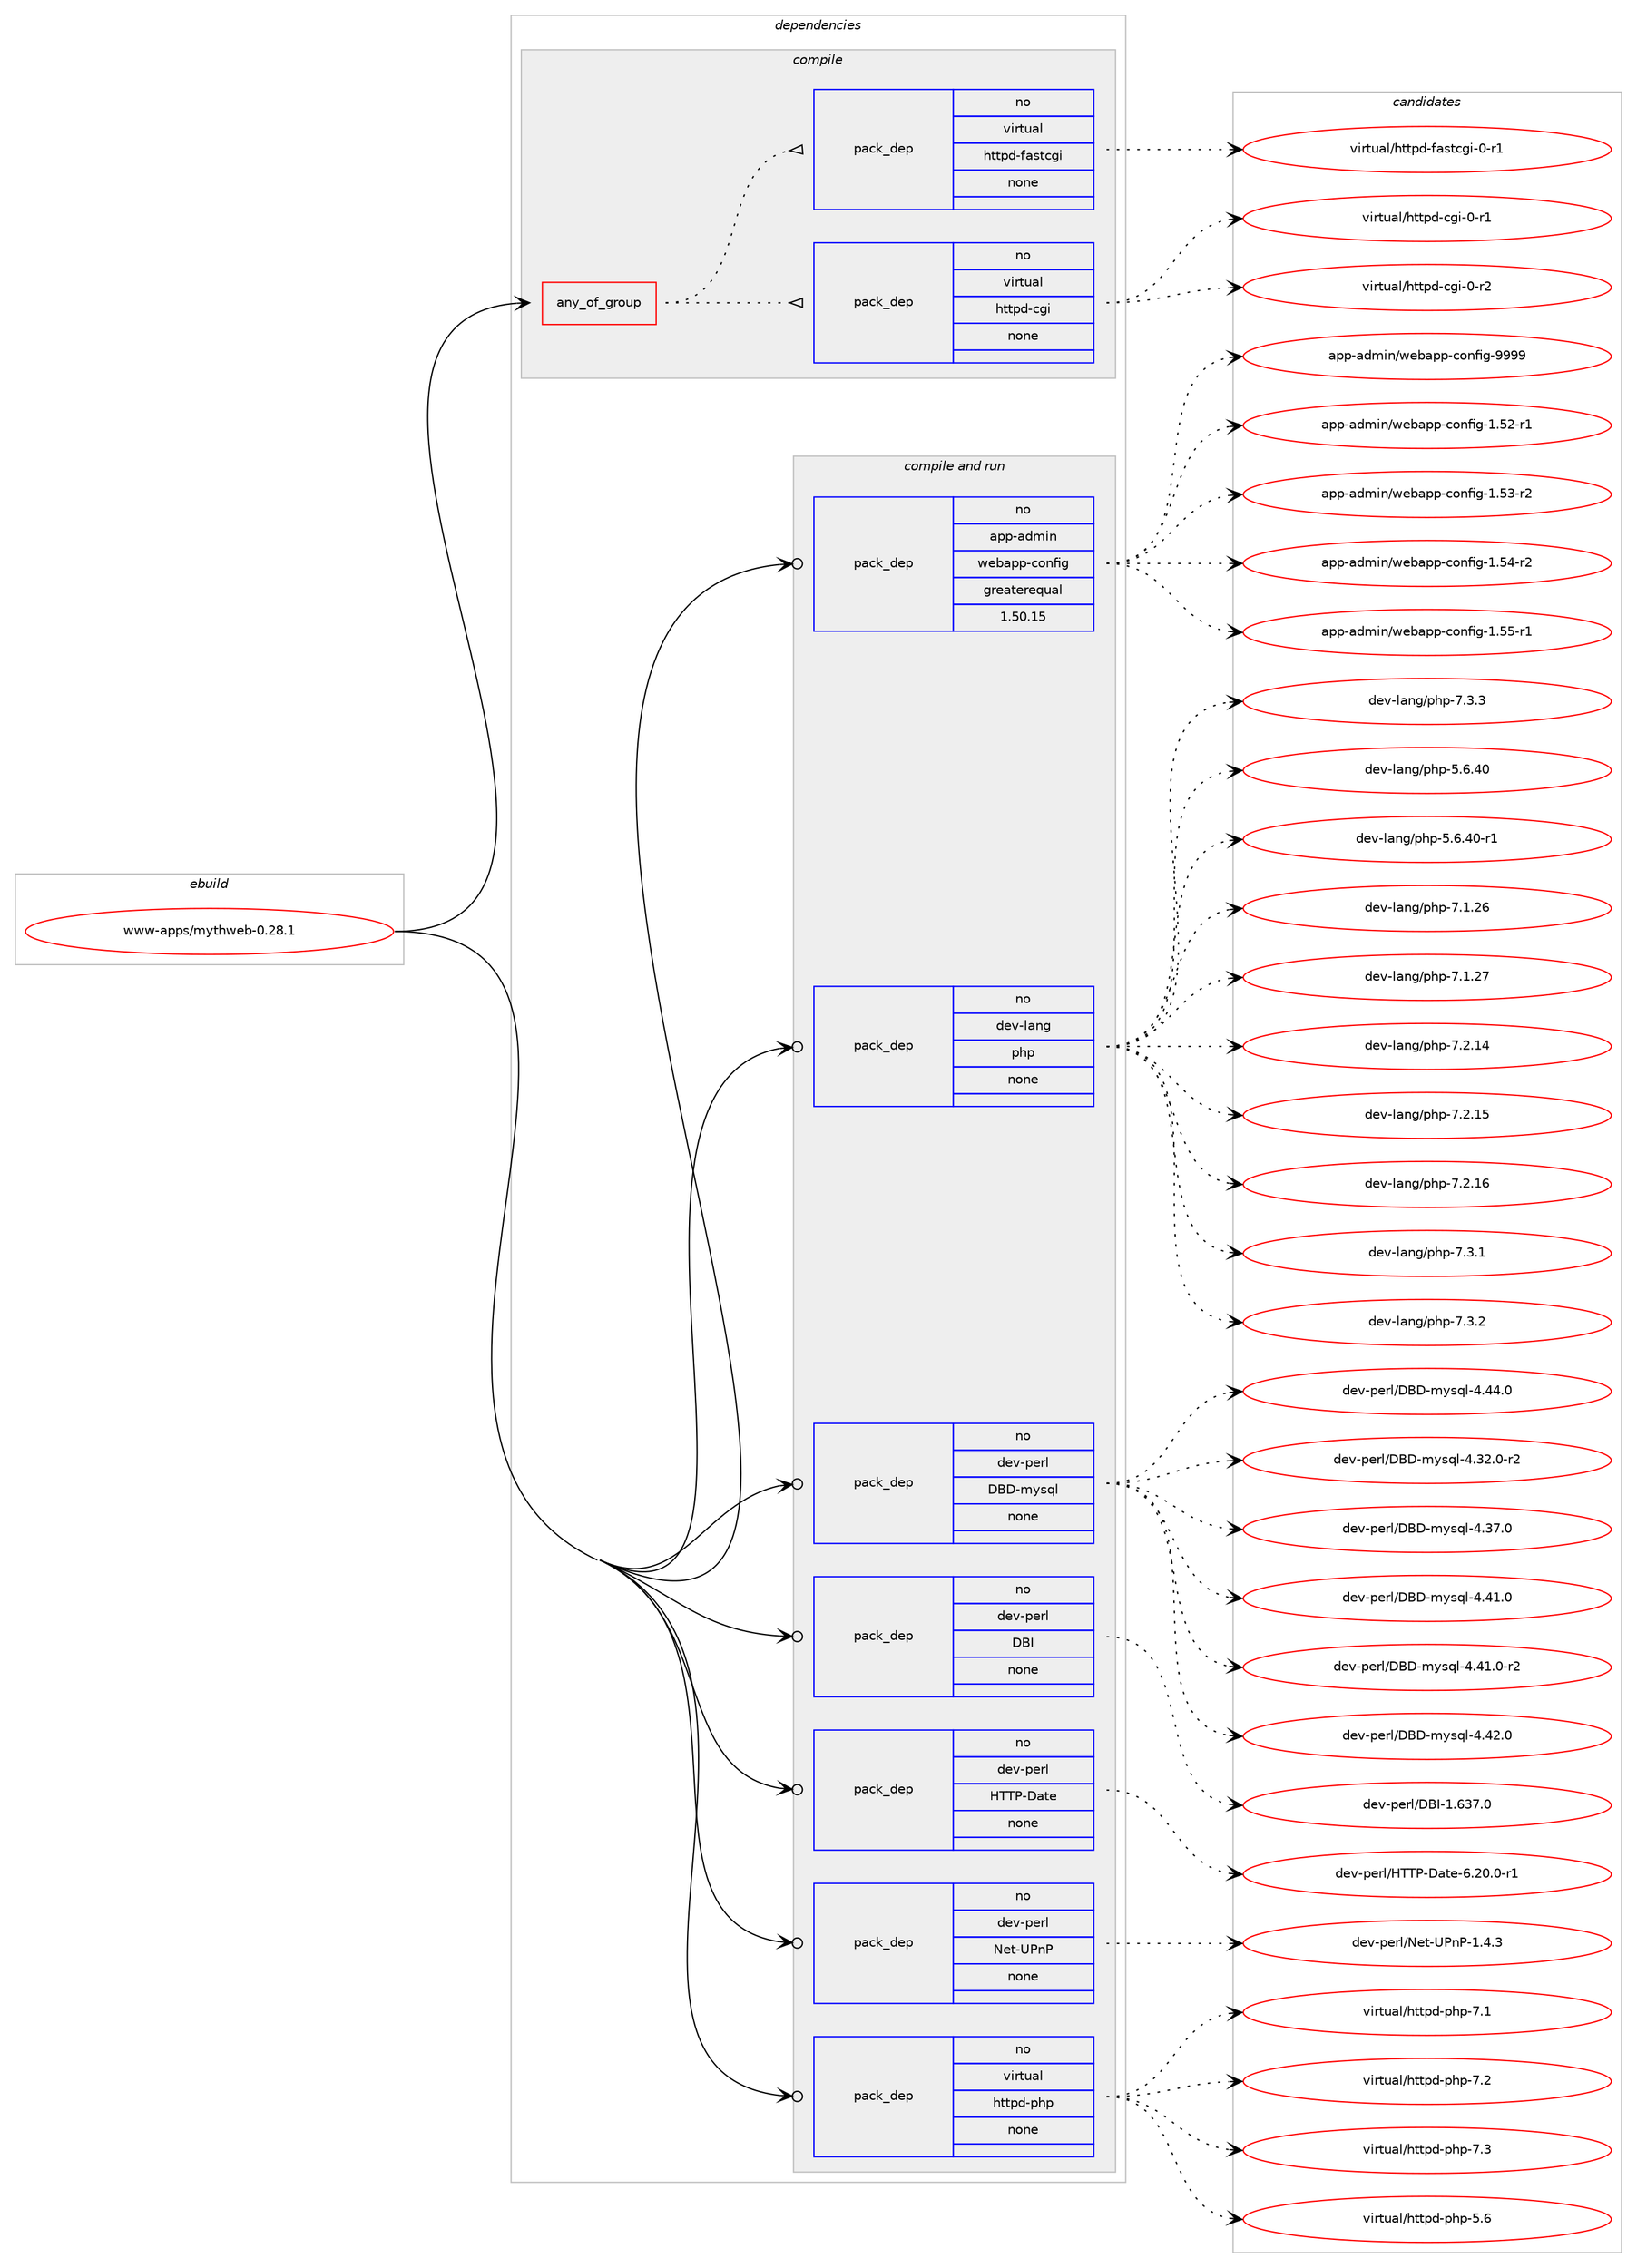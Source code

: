 digraph prolog {

# *************
# Graph options
# *************

newrank=true;
concentrate=true;
compound=true;
graph [rankdir=LR,fontname=Helvetica,fontsize=10,ranksep=1.5];#, ranksep=2.5, nodesep=0.2];
edge  [arrowhead=vee];
node  [fontname=Helvetica,fontsize=10];

# **********
# The ebuild
# **********

subgraph cluster_leftcol {
color=gray;
rank=same;
label=<<i>ebuild</i>>;
id [label="www-apps/mythweb-0.28.1", color=red, width=4, href="../www-apps/mythweb-0.28.1.svg"];
}

# ****************
# The dependencies
# ****************

subgraph cluster_midcol {
color=gray;
label=<<i>dependencies</i>>;
subgraph cluster_compile {
fillcolor="#eeeeee";
style=filled;
label=<<i>compile</i>>;
subgraph any28193 {
dependency1745493 [label=<<TABLE BORDER="0" CELLBORDER="1" CELLSPACING="0" CELLPADDING="4"><TR><TD CELLPADDING="10">any_of_group</TD></TR></TABLE>>, shape=none, color=red];subgraph pack1253085 {
dependency1745494 [label=<<TABLE BORDER="0" CELLBORDER="1" CELLSPACING="0" CELLPADDING="4" WIDTH="220"><TR><TD ROWSPAN="6" CELLPADDING="30">pack_dep</TD></TR><TR><TD WIDTH="110">no</TD></TR><TR><TD>virtual</TD></TR><TR><TD>httpd-cgi</TD></TR><TR><TD>none</TD></TR><TR><TD></TD></TR></TABLE>>, shape=none, color=blue];
}
dependency1745493:e -> dependency1745494:w [weight=20,style="dotted",arrowhead="oinv"];
subgraph pack1253086 {
dependency1745495 [label=<<TABLE BORDER="0" CELLBORDER="1" CELLSPACING="0" CELLPADDING="4" WIDTH="220"><TR><TD ROWSPAN="6" CELLPADDING="30">pack_dep</TD></TR><TR><TD WIDTH="110">no</TD></TR><TR><TD>virtual</TD></TR><TR><TD>httpd-fastcgi</TD></TR><TR><TD>none</TD></TR><TR><TD></TD></TR></TABLE>>, shape=none, color=blue];
}
dependency1745493:e -> dependency1745495:w [weight=20,style="dotted",arrowhead="oinv"];
}
id:e -> dependency1745493:w [weight=20,style="solid",arrowhead="vee"];
}
subgraph cluster_compileandrun {
fillcolor="#eeeeee";
style=filled;
label=<<i>compile and run</i>>;
subgraph pack1253087 {
dependency1745496 [label=<<TABLE BORDER="0" CELLBORDER="1" CELLSPACING="0" CELLPADDING="4" WIDTH="220"><TR><TD ROWSPAN="6" CELLPADDING="30">pack_dep</TD></TR><TR><TD WIDTH="110">no</TD></TR><TR><TD>app-admin</TD></TR><TR><TD>webapp-config</TD></TR><TR><TD>greaterequal</TD></TR><TR><TD>1.50.15</TD></TR></TABLE>>, shape=none, color=blue];
}
id:e -> dependency1745496:w [weight=20,style="solid",arrowhead="odotvee"];
subgraph pack1253088 {
dependency1745497 [label=<<TABLE BORDER="0" CELLBORDER="1" CELLSPACING="0" CELLPADDING="4" WIDTH="220"><TR><TD ROWSPAN="6" CELLPADDING="30">pack_dep</TD></TR><TR><TD WIDTH="110">no</TD></TR><TR><TD>dev-lang</TD></TR><TR><TD>php</TD></TR><TR><TD>none</TD></TR><TR><TD></TD></TR></TABLE>>, shape=none, color=blue];
}
id:e -> dependency1745497:w [weight=20,style="solid",arrowhead="odotvee"];
subgraph pack1253089 {
dependency1745498 [label=<<TABLE BORDER="0" CELLBORDER="1" CELLSPACING="0" CELLPADDING="4" WIDTH="220"><TR><TD ROWSPAN="6" CELLPADDING="30">pack_dep</TD></TR><TR><TD WIDTH="110">no</TD></TR><TR><TD>dev-perl</TD></TR><TR><TD>DBD-mysql</TD></TR><TR><TD>none</TD></TR><TR><TD></TD></TR></TABLE>>, shape=none, color=blue];
}
id:e -> dependency1745498:w [weight=20,style="solid",arrowhead="odotvee"];
subgraph pack1253090 {
dependency1745499 [label=<<TABLE BORDER="0" CELLBORDER="1" CELLSPACING="0" CELLPADDING="4" WIDTH="220"><TR><TD ROWSPAN="6" CELLPADDING="30">pack_dep</TD></TR><TR><TD WIDTH="110">no</TD></TR><TR><TD>dev-perl</TD></TR><TR><TD>DBI</TD></TR><TR><TD>none</TD></TR><TR><TD></TD></TR></TABLE>>, shape=none, color=blue];
}
id:e -> dependency1745499:w [weight=20,style="solid",arrowhead="odotvee"];
subgraph pack1253091 {
dependency1745500 [label=<<TABLE BORDER="0" CELLBORDER="1" CELLSPACING="0" CELLPADDING="4" WIDTH="220"><TR><TD ROWSPAN="6" CELLPADDING="30">pack_dep</TD></TR><TR><TD WIDTH="110">no</TD></TR><TR><TD>dev-perl</TD></TR><TR><TD>HTTP-Date</TD></TR><TR><TD>none</TD></TR><TR><TD></TD></TR></TABLE>>, shape=none, color=blue];
}
id:e -> dependency1745500:w [weight=20,style="solid",arrowhead="odotvee"];
subgraph pack1253092 {
dependency1745501 [label=<<TABLE BORDER="0" CELLBORDER="1" CELLSPACING="0" CELLPADDING="4" WIDTH="220"><TR><TD ROWSPAN="6" CELLPADDING="30">pack_dep</TD></TR><TR><TD WIDTH="110">no</TD></TR><TR><TD>dev-perl</TD></TR><TR><TD>Net-UPnP</TD></TR><TR><TD>none</TD></TR><TR><TD></TD></TR></TABLE>>, shape=none, color=blue];
}
id:e -> dependency1745501:w [weight=20,style="solid",arrowhead="odotvee"];
subgraph pack1253093 {
dependency1745502 [label=<<TABLE BORDER="0" CELLBORDER="1" CELLSPACING="0" CELLPADDING="4" WIDTH="220"><TR><TD ROWSPAN="6" CELLPADDING="30">pack_dep</TD></TR><TR><TD WIDTH="110">no</TD></TR><TR><TD>virtual</TD></TR><TR><TD>httpd-php</TD></TR><TR><TD>none</TD></TR><TR><TD></TD></TR></TABLE>>, shape=none, color=blue];
}
id:e -> dependency1745502:w [weight=20,style="solid",arrowhead="odotvee"];
}
subgraph cluster_run {
fillcolor="#eeeeee";
style=filled;
label=<<i>run</i>>;
}
}

# **************
# The candidates
# **************

subgraph cluster_choices {
rank=same;
color=gray;
label=<<i>candidates</i>>;

subgraph choice1253085 {
color=black;
nodesep=1;
choice1181051141161179710847104116116112100459910310545484511449 [label="virtual/httpd-cgi-0-r1", color=red, width=4,href="../virtual/httpd-cgi-0-r1.svg"];
choice1181051141161179710847104116116112100459910310545484511450 [label="virtual/httpd-cgi-0-r2", color=red, width=4,href="../virtual/httpd-cgi-0-r2.svg"];
dependency1745494:e -> choice1181051141161179710847104116116112100459910310545484511449:w [style=dotted,weight="100"];
dependency1745494:e -> choice1181051141161179710847104116116112100459910310545484511450:w [style=dotted,weight="100"];
}
subgraph choice1253086 {
color=black;
nodesep=1;
choice118105114116117971084710411611611210045102971151169910310545484511449 [label="virtual/httpd-fastcgi-0-r1", color=red, width=4,href="../virtual/httpd-fastcgi-0-r1.svg"];
dependency1745495:e -> choice118105114116117971084710411611611210045102971151169910310545484511449:w [style=dotted,weight="100"];
}
subgraph choice1253087 {
color=black;
nodesep=1;
choice971121124597100109105110471191019897112112459911111010210510345494653504511449 [label="app-admin/webapp-config-1.52-r1", color=red, width=4,href="../app-admin/webapp-config-1.52-r1.svg"];
choice971121124597100109105110471191019897112112459911111010210510345494653514511450 [label="app-admin/webapp-config-1.53-r2", color=red, width=4,href="../app-admin/webapp-config-1.53-r2.svg"];
choice971121124597100109105110471191019897112112459911111010210510345494653524511450 [label="app-admin/webapp-config-1.54-r2", color=red, width=4,href="../app-admin/webapp-config-1.54-r2.svg"];
choice971121124597100109105110471191019897112112459911111010210510345494653534511449 [label="app-admin/webapp-config-1.55-r1", color=red, width=4,href="../app-admin/webapp-config-1.55-r1.svg"];
choice97112112459710010910511047119101989711211245991111101021051034557575757 [label="app-admin/webapp-config-9999", color=red, width=4,href="../app-admin/webapp-config-9999.svg"];
dependency1745496:e -> choice971121124597100109105110471191019897112112459911111010210510345494653504511449:w [style=dotted,weight="100"];
dependency1745496:e -> choice971121124597100109105110471191019897112112459911111010210510345494653514511450:w [style=dotted,weight="100"];
dependency1745496:e -> choice971121124597100109105110471191019897112112459911111010210510345494653524511450:w [style=dotted,weight="100"];
dependency1745496:e -> choice971121124597100109105110471191019897112112459911111010210510345494653534511449:w [style=dotted,weight="100"];
dependency1745496:e -> choice97112112459710010910511047119101989711211245991111101021051034557575757:w [style=dotted,weight="100"];
}
subgraph choice1253088 {
color=black;
nodesep=1;
choice10010111845108971101034711210411245534654465248 [label="dev-lang/php-5.6.40", color=red, width=4,href="../dev-lang/php-5.6.40.svg"];
choice100101118451089711010347112104112455346544652484511449 [label="dev-lang/php-5.6.40-r1", color=red, width=4,href="../dev-lang/php-5.6.40-r1.svg"];
choice10010111845108971101034711210411245554649465054 [label="dev-lang/php-7.1.26", color=red, width=4,href="../dev-lang/php-7.1.26.svg"];
choice10010111845108971101034711210411245554649465055 [label="dev-lang/php-7.1.27", color=red, width=4,href="../dev-lang/php-7.1.27.svg"];
choice10010111845108971101034711210411245554650464952 [label="dev-lang/php-7.2.14", color=red, width=4,href="../dev-lang/php-7.2.14.svg"];
choice10010111845108971101034711210411245554650464953 [label="dev-lang/php-7.2.15", color=red, width=4,href="../dev-lang/php-7.2.15.svg"];
choice10010111845108971101034711210411245554650464954 [label="dev-lang/php-7.2.16", color=red, width=4,href="../dev-lang/php-7.2.16.svg"];
choice100101118451089711010347112104112455546514649 [label="dev-lang/php-7.3.1", color=red, width=4,href="../dev-lang/php-7.3.1.svg"];
choice100101118451089711010347112104112455546514650 [label="dev-lang/php-7.3.2", color=red, width=4,href="../dev-lang/php-7.3.2.svg"];
choice100101118451089711010347112104112455546514651 [label="dev-lang/php-7.3.3", color=red, width=4,href="../dev-lang/php-7.3.3.svg"];
dependency1745497:e -> choice10010111845108971101034711210411245534654465248:w [style=dotted,weight="100"];
dependency1745497:e -> choice100101118451089711010347112104112455346544652484511449:w [style=dotted,weight="100"];
dependency1745497:e -> choice10010111845108971101034711210411245554649465054:w [style=dotted,weight="100"];
dependency1745497:e -> choice10010111845108971101034711210411245554649465055:w [style=dotted,weight="100"];
dependency1745497:e -> choice10010111845108971101034711210411245554650464952:w [style=dotted,weight="100"];
dependency1745497:e -> choice10010111845108971101034711210411245554650464953:w [style=dotted,weight="100"];
dependency1745497:e -> choice10010111845108971101034711210411245554650464954:w [style=dotted,weight="100"];
dependency1745497:e -> choice100101118451089711010347112104112455546514649:w [style=dotted,weight="100"];
dependency1745497:e -> choice100101118451089711010347112104112455546514650:w [style=dotted,weight="100"];
dependency1745497:e -> choice100101118451089711010347112104112455546514651:w [style=dotted,weight="100"];
}
subgraph choice1253089 {
color=black;
nodesep=1;
choice100101118451121011141084768666845109121115113108455246515046484511450 [label="dev-perl/DBD-mysql-4.32.0-r2", color=red, width=4,href="../dev-perl/DBD-mysql-4.32.0-r2.svg"];
choice10010111845112101114108476866684510912111511310845524651554648 [label="dev-perl/DBD-mysql-4.37.0", color=red, width=4,href="../dev-perl/DBD-mysql-4.37.0.svg"];
choice10010111845112101114108476866684510912111511310845524652494648 [label="dev-perl/DBD-mysql-4.41.0", color=red, width=4,href="../dev-perl/DBD-mysql-4.41.0.svg"];
choice100101118451121011141084768666845109121115113108455246524946484511450 [label="dev-perl/DBD-mysql-4.41.0-r2", color=red, width=4,href="../dev-perl/DBD-mysql-4.41.0-r2.svg"];
choice10010111845112101114108476866684510912111511310845524652504648 [label="dev-perl/DBD-mysql-4.42.0", color=red, width=4,href="../dev-perl/DBD-mysql-4.42.0.svg"];
choice10010111845112101114108476866684510912111511310845524652524648 [label="dev-perl/DBD-mysql-4.44.0", color=red, width=4,href="../dev-perl/DBD-mysql-4.44.0.svg"];
dependency1745498:e -> choice100101118451121011141084768666845109121115113108455246515046484511450:w [style=dotted,weight="100"];
dependency1745498:e -> choice10010111845112101114108476866684510912111511310845524651554648:w [style=dotted,weight="100"];
dependency1745498:e -> choice10010111845112101114108476866684510912111511310845524652494648:w [style=dotted,weight="100"];
dependency1745498:e -> choice100101118451121011141084768666845109121115113108455246524946484511450:w [style=dotted,weight="100"];
dependency1745498:e -> choice10010111845112101114108476866684510912111511310845524652504648:w [style=dotted,weight="100"];
dependency1745498:e -> choice10010111845112101114108476866684510912111511310845524652524648:w [style=dotted,weight="100"];
}
subgraph choice1253090 {
color=black;
nodesep=1;
choice10010111845112101114108476866734549465451554648 [label="dev-perl/DBI-1.637.0", color=red, width=4,href="../dev-perl/DBI-1.637.0.svg"];
dependency1745499:e -> choice10010111845112101114108476866734549465451554648:w [style=dotted,weight="100"];
}
subgraph choice1253091 {
color=black;
nodesep=1;
choice100101118451121011141084772848480456897116101455446504846484511449 [label="dev-perl/HTTP-Date-6.20.0-r1", color=red, width=4,href="../dev-perl/HTTP-Date-6.20.0-r1.svg"];
dependency1745500:e -> choice100101118451121011141084772848480456897116101455446504846484511449:w [style=dotted,weight="100"];
}
subgraph choice1253092 {
color=black;
nodesep=1;
choice10010111845112101114108477810111645858011080454946524651 [label="dev-perl/Net-UPnP-1.4.3", color=red, width=4,href="../dev-perl/Net-UPnP-1.4.3.svg"];
dependency1745501:e -> choice10010111845112101114108477810111645858011080454946524651:w [style=dotted,weight="100"];
}
subgraph choice1253093 {
color=black;
nodesep=1;
choice11810511411611797108471041161161121004511210411245534654 [label="virtual/httpd-php-5.6", color=red, width=4,href="../virtual/httpd-php-5.6.svg"];
choice11810511411611797108471041161161121004511210411245554649 [label="virtual/httpd-php-7.1", color=red, width=4,href="../virtual/httpd-php-7.1.svg"];
choice11810511411611797108471041161161121004511210411245554650 [label="virtual/httpd-php-7.2", color=red, width=4,href="../virtual/httpd-php-7.2.svg"];
choice11810511411611797108471041161161121004511210411245554651 [label="virtual/httpd-php-7.3", color=red, width=4,href="../virtual/httpd-php-7.3.svg"];
dependency1745502:e -> choice11810511411611797108471041161161121004511210411245534654:w [style=dotted,weight="100"];
dependency1745502:e -> choice11810511411611797108471041161161121004511210411245554649:w [style=dotted,weight="100"];
dependency1745502:e -> choice11810511411611797108471041161161121004511210411245554650:w [style=dotted,weight="100"];
dependency1745502:e -> choice11810511411611797108471041161161121004511210411245554651:w [style=dotted,weight="100"];
}
}

}
